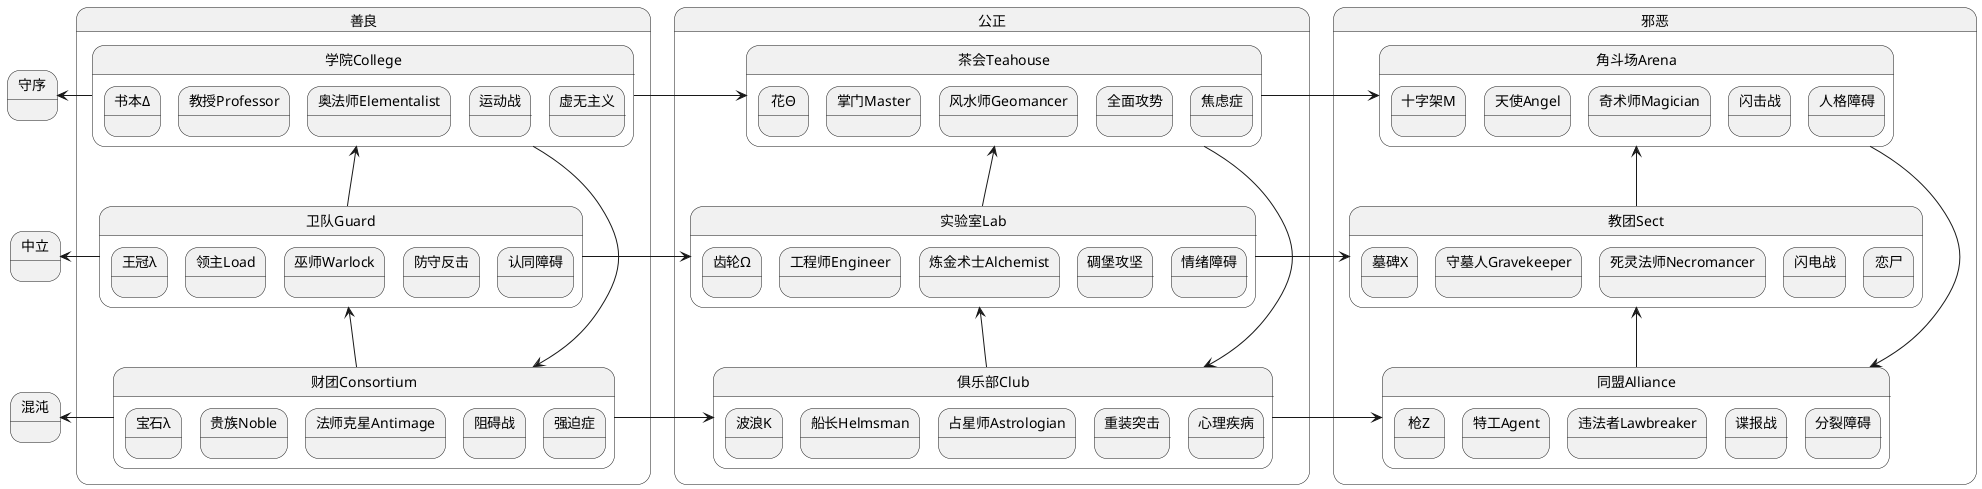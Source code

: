 ﻿@startuml
'https://plantuml.com/state-diagram


state 善良{
 state 学院College {
    state 书本Δ {
      
    }
    state 教授Professor {
        
    }
    state 奥法师Elementalist {
        
    }
    state 运动战 {
        
    }
    state 虚无主义 {
        
    }
 }
 state 卫队Guard {
    state 王冠λ {
      
    }
    state 领主Load {
        
    }
    state 巫师Warlock {
        
    }
    state 防守反击 {
        
    }
    state 认同障碍 {
        
    }
 }
 state 财团Consortium {
    state 宝石λ {
      
    }
    state 贵族Noble {
        
    }
    state 法师克星Antimage {
        
    }
    state 阻碍战 {
        
    }
    state 强迫症 {
        
    }
 }
}

state 守序 {
}
state 中立 {
}
state 混沌 {
}


state 公正{
 state 茶会Teahouse {
     state 花Θ {
       
     }
     state 掌门Master {
         
     }
     state 风水师Geomancer {
         
     }
     state 全面攻势 {
         
     }
     state 焦虑症 {
         
     }
 }
 state 实验室Lab {
     state 齿轮Ω {
       
     }
     state 工程师Engineer {
         
     }
     state 炼金术士Alchemist {
         
     }
     state 碉堡攻坚 {
         
     }
     state 情绪障碍 {
         
     }
 }
 state 俱乐部Club {
     state 波浪Κ {
     }
     state 船长Helmsman {
         
     }
     state 占星师Astrologian {
         
     }
     state 重装突击 {
         
     }
     state 心理疾病 {
         
     }
 }
}

state 邪恶{
 state 角斗场Arena {
     state 十字架Μ {
     }
     state 天使Angel {
         
     }
     state 奇术师Magician {
         
     }
     state 闪击战 {
         
     }
     state 人格障碍 {
         
     }
 }
 state 教团Sect {
     state 墓碑Χ {
     }
     state 守墓人Gravekeeper {
         
     }
     state 死灵法师Necromancer {
         
     }
     state 闪电战 {
         
     }
     state 恋尸 {
         
     }

 }
 state 同盟Alliance {
     state 枪Ζ {
     }
     state 特工Agent {
         
     }
     state 违法者Lawbreaker {
         
     }
     state 谍报战 {
              
     }
     state 分裂障碍 {
         
     }

 }
}



茶会Teahouse-->俱乐部Club
实验室Lab -up-> 茶会Teahouse 
俱乐部Club -up-> 实验室Lab

学院College --> 财团Consortium
卫队Guard  -up-> 学院College
财团Consortium  -up-> 卫队Guard


角斗场Arena --> 同盟Alliance
教团Sect  -up-> 角斗场Arena
同盟Alliance  -up-> 教团Sect


学院College -left->  守序
学院College  -right-> 茶会Teahouse
茶会Teahouse -right-> 角斗场Arena

卫队Guard  -left-> 中立
卫队Guard -right-> 实验室Lab
实验室Lab -right> 教团Sect

财团Consortium -left->混沌
财团Consortium -right-> 俱乐部Club
俱乐部Club -right-> 同盟Alliance
@enduml
